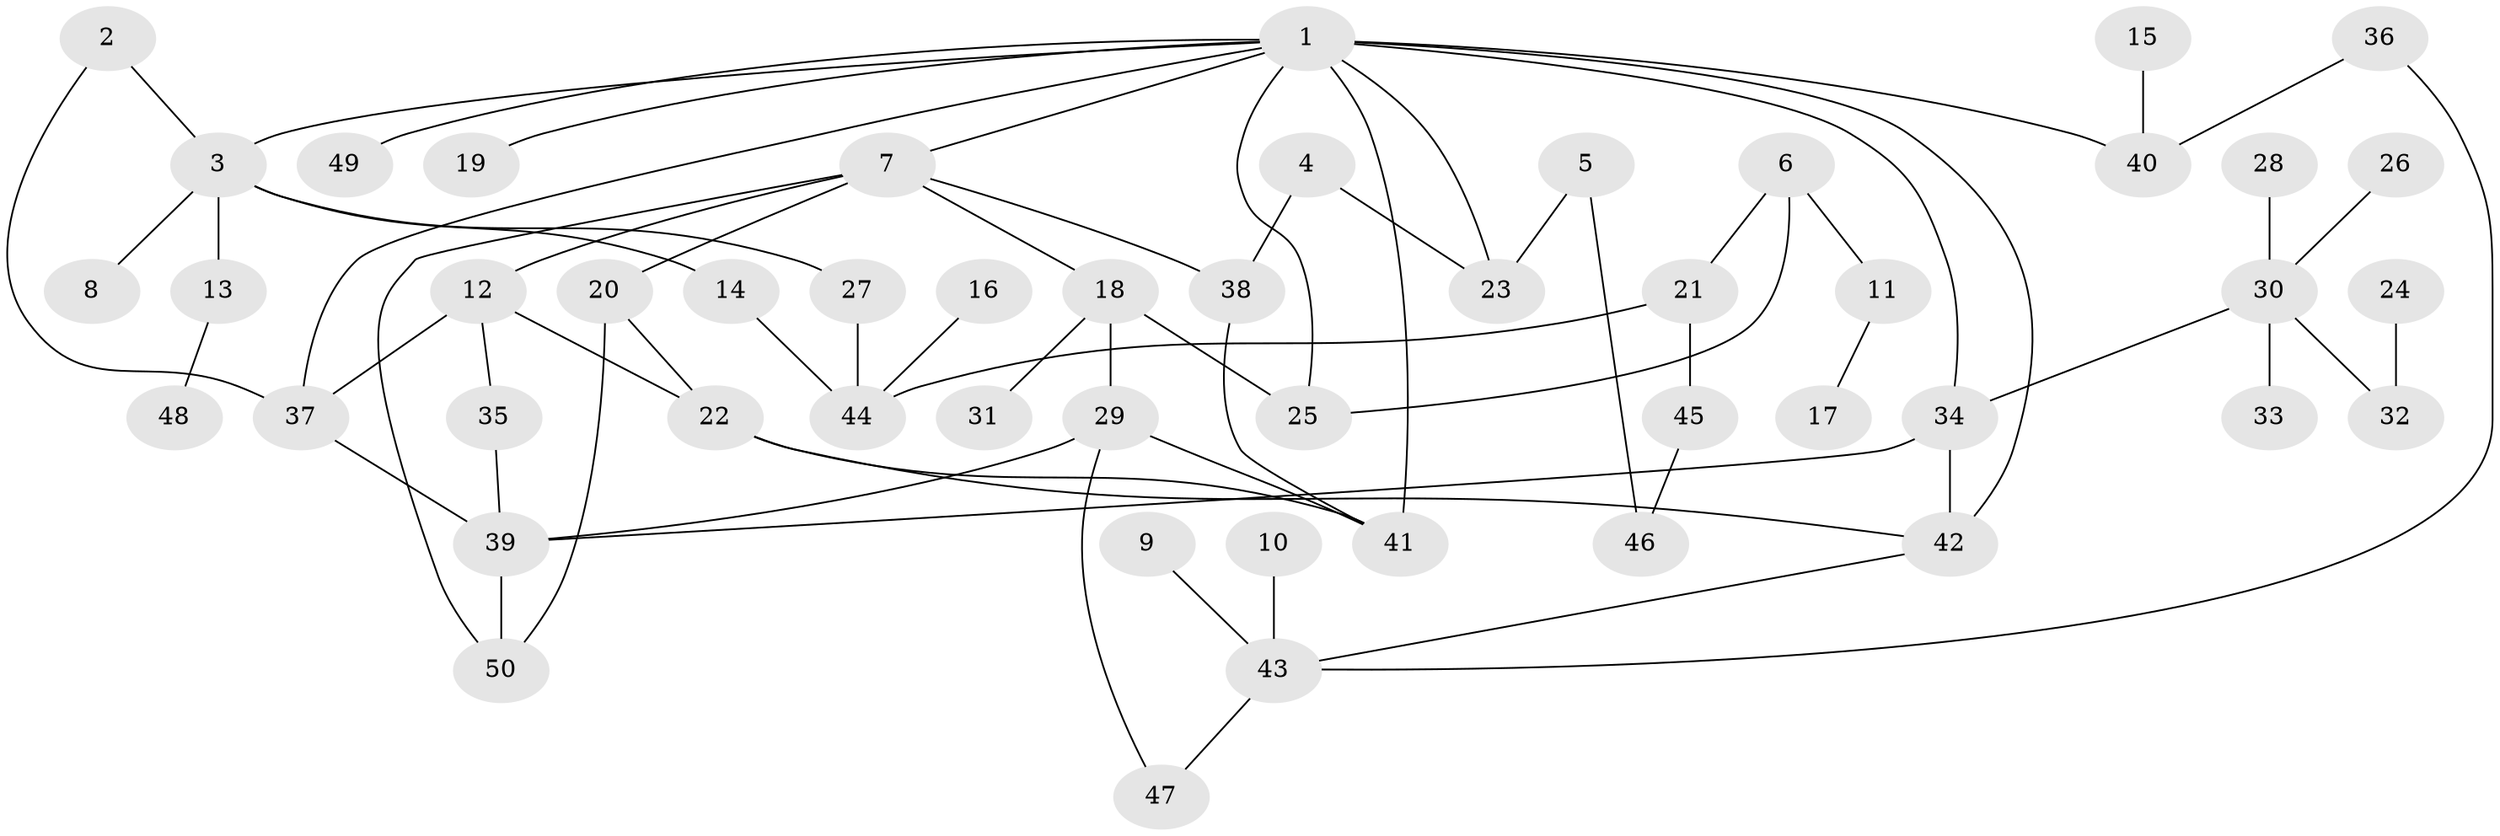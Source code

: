 // original degree distribution, {6: 0.030303030303030304, 5: 0.0707070707070707, 2: 0.3838383838383838, 4: 0.10101010101010101, 3: 0.1414141414141414, 1: 0.2727272727272727}
// Generated by graph-tools (version 1.1) at 2025/25/03/09/25 03:25:35]
// undirected, 50 vertices, 69 edges
graph export_dot {
graph [start="1"]
  node [color=gray90,style=filled];
  1;
  2;
  3;
  4;
  5;
  6;
  7;
  8;
  9;
  10;
  11;
  12;
  13;
  14;
  15;
  16;
  17;
  18;
  19;
  20;
  21;
  22;
  23;
  24;
  25;
  26;
  27;
  28;
  29;
  30;
  31;
  32;
  33;
  34;
  35;
  36;
  37;
  38;
  39;
  40;
  41;
  42;
  43;
  44;
  45;
  46;
  47;
  48;
  49;
  50;
  1 -- 3 [weight=1.0];
  1 -- 7 [weight=1.0];
  1 -- 19 [weight=1.0];
  1 -- 23 [weight=1.0];
  1 -- 25 [weight=1.0];
  1 -- 34 [weight=1.0];
  1 -- 37 [weight=1.0];
  1 -- 40 [weight=1.0];
  1 -- 41 [weight=1.0];
  1 -- 42 [weight=2.0];
  1 -- 49 [weight=1.0];
  2 -- 3 [weight=1.0];
  2 -- 37 [weight=1.0];
  3 -- 8 [weight=1.0];
  3 -- 13 [weight=1.0];
  3 -- 14 [weight=1.0];
  3 -- 27 [weight=1.0];
  4 -- 23 [weight=1.0];
  4 -- 38 [weight=1.0];
  5 -- 23 [weight=1.0];
  5 -- 46 [weight=1.0];
  6 -- 11 [weight=1.0];
  6 -- 21 [weight=1.0];
  6 -- 25 [weight=1.0];
  7 -- 12 [weight=1.0];
  7 -- 18 [weight=1.0];
  7 -- 20 [weight=1.0];
  7 -- 38 [weight=1.0];
  7 -- 50 [weight=1.0];
  9 -- 43 [weight=1.0];
  10 -- 43 [weight=1.0];
  11 -- 17 [weight=1.0];
  12 -- 22 [weight=1.0];
  12 -- 35 [weight=1.0];
  12 -- 37 [weight=1.0];
  13 -- 48 [weight=1.0];
  14 -- 44 [weight=1.0];
  15 -- 40 [weight=1.0];
  16 -- 44 [weight=1.0];
  18 -- 25 [weight=1.0];
  18 -- 29 [weight=1.0];
  18 -- 31 [weight=1.0];
  20 -- 22 [weight=1.0];
  20 -- 50 [weight=1.0];
  21 -- 44 [weight=1.0];
  21 -- 45 [weight=1.0];
  22 -- 41 [weight=1.0];
  22 -- 42 [weight=1.0];
  24 -- 32 [weight=1.0];
  26 -- 30 [weight=1.0];
  27 -- 44 [weight=1.0];
  28 -- 30 [weight=1.0];
  29 -- 39 [weight=1.0];
  29 -- 41 [weight=1.0];
  29 -- 47 [weight=1.0];
  30 -- 32 [weight=1.0];
  30 -- 33 [weight=1.0];
  30 -- 34 [weight=1.0];
  34 -- 39 [weight=1.0];
  34 -- 42 [weight=1.0];
  35 -- 39 [weight=1.0];
  36 -- 40 [weight=1.0];
  36 -- 43 [weight=1.0];
  37 -- 39 [weight=1.0];
  38 -- 41 [weight=1.0];
  39 -- 50 [weight=1.0];
  42 -- 43 [weight=1.0];
  43 -- 47 [weight=1.0];
  45 -- 46 [weight=1.0];
}
